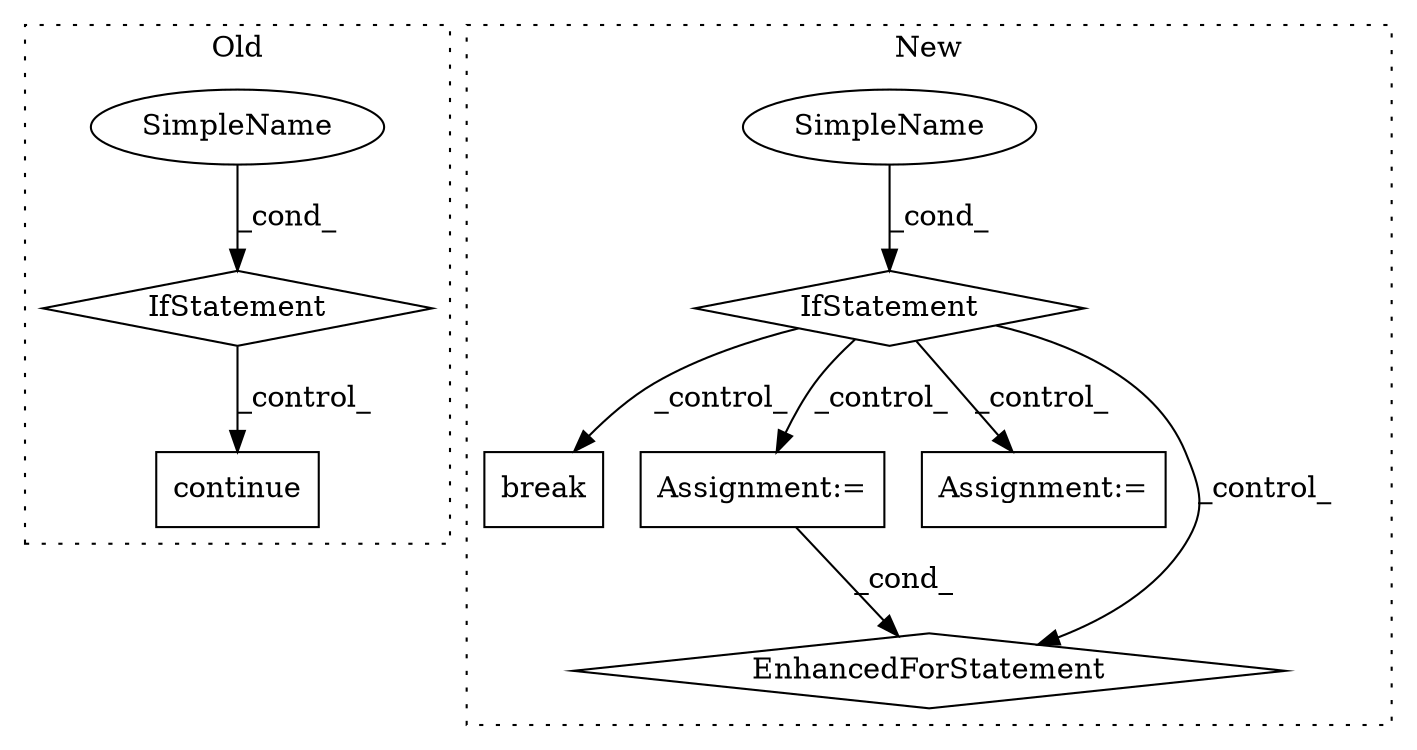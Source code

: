 digraph G {
subgraph cluster0 {
1 [label="continue" a="18" s="32284" l="9" shape="box"];
3 [label="IfStatement" a="25" s="32103,32122" l="4,2" shape="diamond"];
4 [label="SimpleName" a="42" s="" l="" shape="ellipse"];
label = "Old";
style="dotted";
}
subgraph cluster1 {
2 [label="break" a="10" s="32111" l="6" shape="box"];
5 [label="IfStatement" a="25" s="32077,32099" l="4,2" shape="diamond"];
6 [label="SimpleName" a="42" s="" l="" shape="ellipse"];
7 [label="Assignment:=" a="7" s="32284,32380" l="65,2" shape="box"];
8 [label="Assignment:=" a="7" s="32565,32661" l="65,2" shape="box"];
9 [label="EnhancedForStatement" a="70" s="32284,32380" l="65,2" shape="diamond"];
label = "New";
style="dotted";
}
3 -> 1 [label="_control_"];
4 -> 3 [label="_cond_"];
5 -> 7 [label="_control_"];
5 -> 2 [label="_control_"];
5 -> 9 [label="_control_"];
5 -> 8 [label="_control_"];
6 -> 5 [label="_cond_"];
7 -> 9 [label="_cond_"];
}